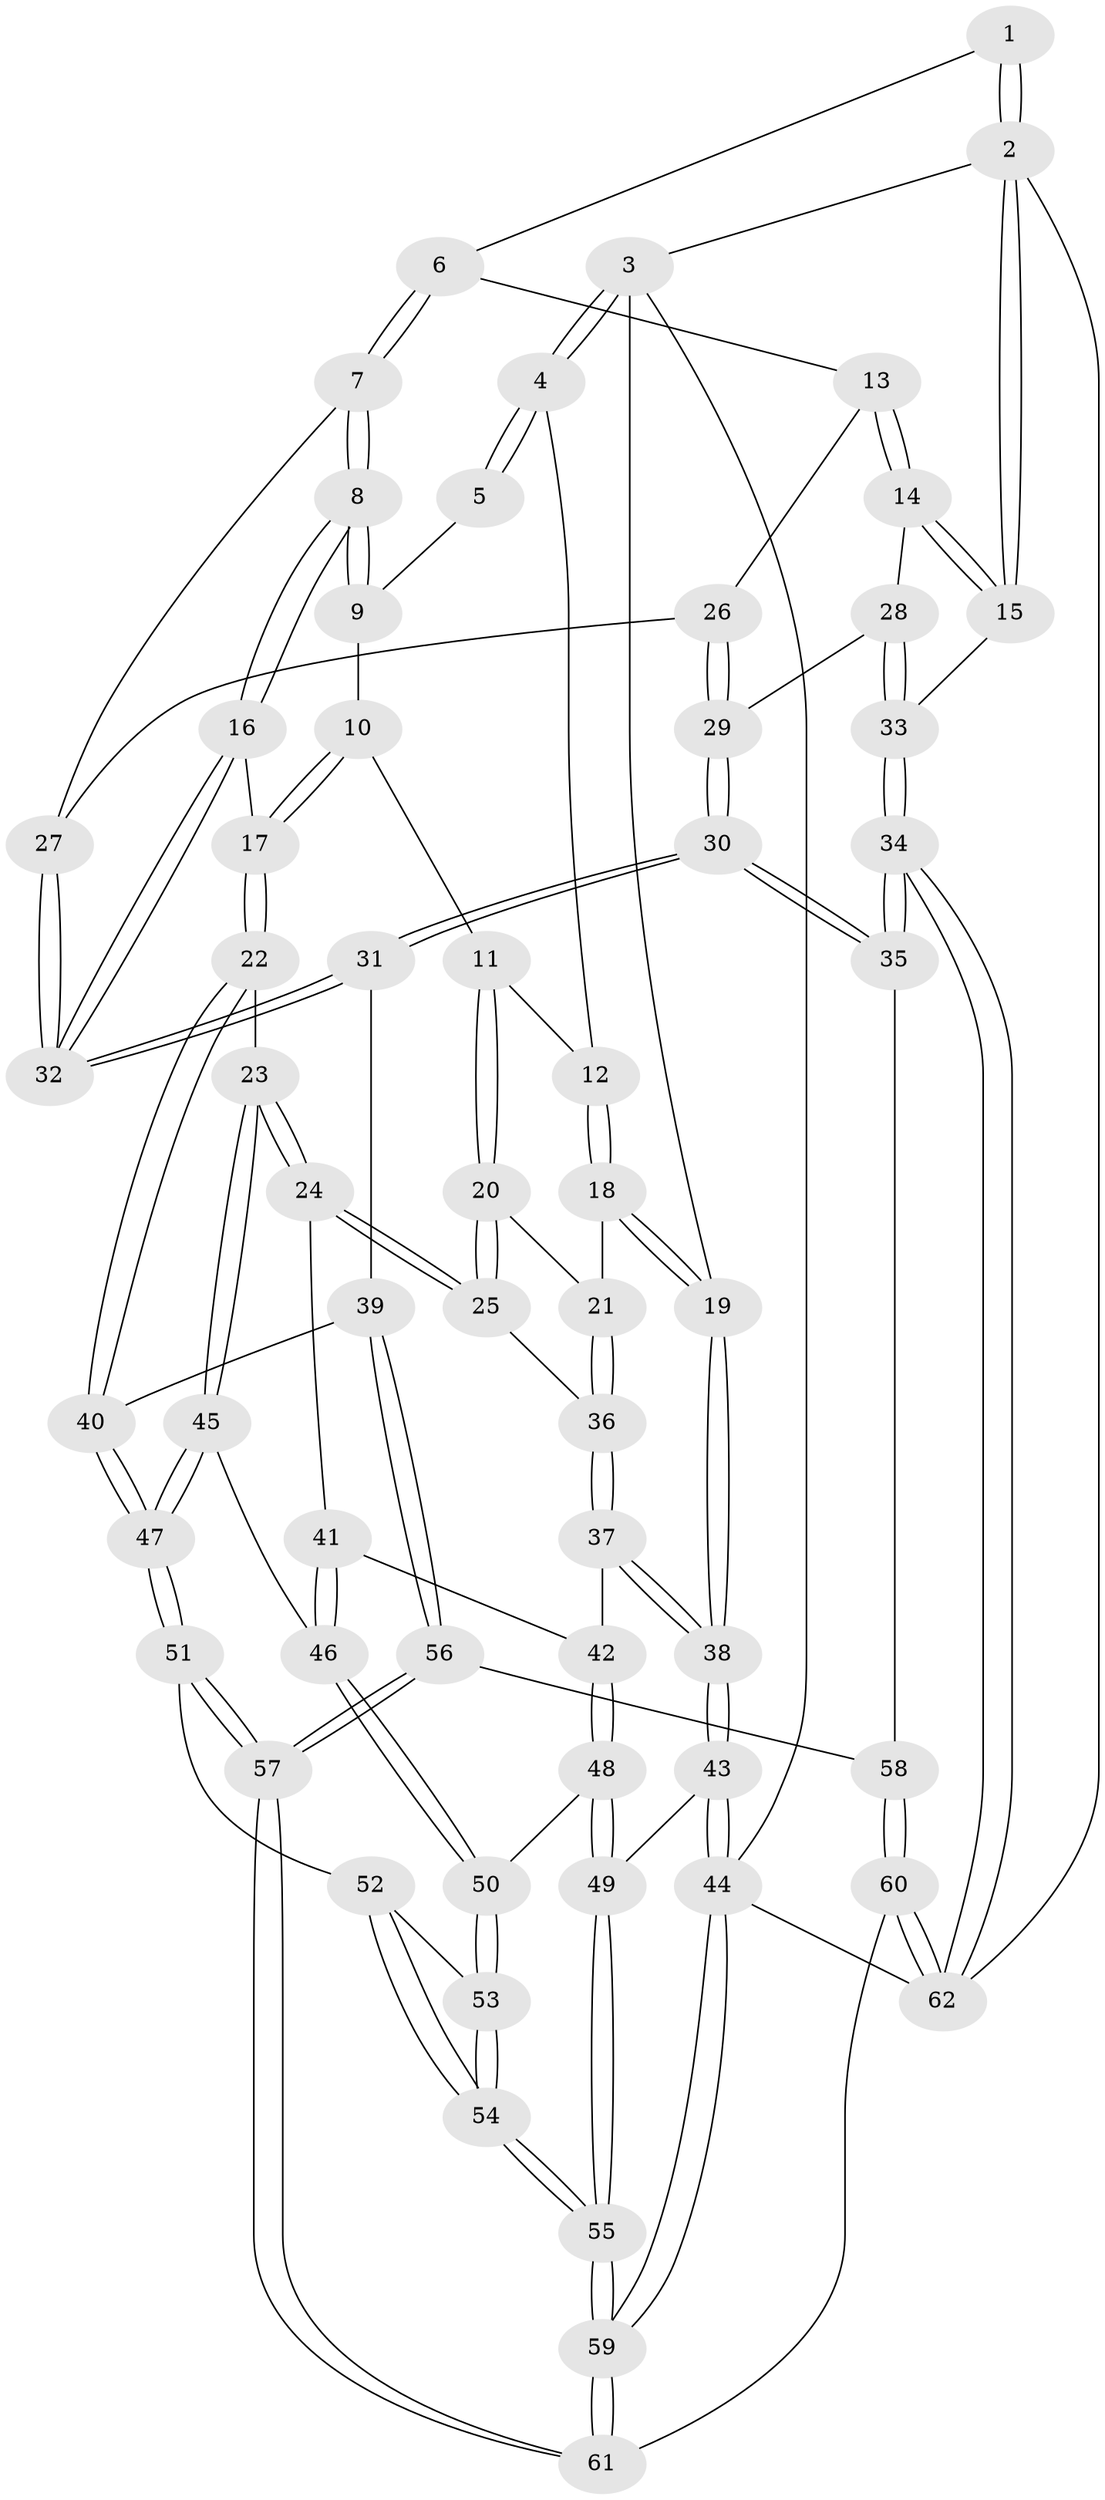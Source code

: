 // coarse degree distribution, {2: 0.16666666666666666, 4: 0.2777777777777778, 3: 0.2222222222222222, 6: 0.1111111111111111, 5: 0.1111111111111111, 7: 0.1111111111111111}
// Generated by graph-tools (version 1.1) at 2025/06/03/04/25 22:06:09]
// undirected, 62 vertices, 152 edges
graph export_dot {
graph [start="1"]
  node [color=gray90,style=filled];
  1 [pos="+0.6944990206088335+0"];
  2 [pos="+1+0"];
  3 [pos="+0+0"];
  4 [pos="+0+0"];
  5 [pos="+0.523996617528436+0"];
  6 [pos="+0.8692297085379903+0.15422262088993163"];
  7 [pos="+0.6407149523185808+0.2957612654639089"];
  8 [pos="+0.6254173452370768+0.2946323838952815"];
  9 [pos="+0.537083694120699+0.02896361760771574"];
  10 [pos="+0.296380785173685+0.27269729862466763"];
  11 [pos="+0.24154829291272928+0.2726619132470184"];
  12 [pos="+0+0"];
  13 [pos="+1+0.19125980845366877"];
  14 [pos="+1+0.17365174951764364"];
  15 [pos="+1+0.16264598201875094"];
  16 [pos="+0.5552582694593069+0.3768368195865118"];
  17 [pos="+0.5525006923202278+0.3788217477747517"];
  18 [pos="+0.08821376138670821+0.4214184988406198"];
  19 [pos="+0+0.38498586560867804"];
  20 [pos="+0.2402968878055069+0.28434925347661605"];
  21 [pos="+0.11186008167540266+0.4466084047808468"];
  22 [pos="+0.46817418655271426+0.5266982316476664"];
  23 [pos="+0.42680930346383555+0.5497617412477377"];
  24 [pos="+0.3994931756483301+0.5464132043617913"];
  25 [pos="+0.2788523915797243+0.45388249636677575"];
  26 [pos="+0.8186851376663549+0.38578083312428946"];
  27 [pos="+0.789903300309857+0.3837395232284067"];
  28 [pos="+0.9266332025731419+0.45875453761592594"];
  29 [pos="+0.897710749706008+0.45186422725439784"];
  30 [pos="+0.8024717857532802+0.69563707257413"];
  31 [pos="+0.8012109728208953+0.6952888921195552"];
  32 [pos="+0.7806804278082691+0.632385314321127"];
  33 [pos="+1+0.7804674900549782"];
  34 [pos="+1+0.8303772434734451"];
  35 [pos="+0.9418321715221345+0.760528481507699"];
  36 [pos="+0.12196627095301585+0.5067947345016833"];
  37 [pos="+0.10295368526511936+0.5523206840863728"];
  38 [pos="+0+0.612842054634235"];
  39 [pos="+0.687711803135509+0.7253277356497527"];
  40 [pos="+0.6848137742627557+0.724435851266987"];
  41 [pos="+0.25231832057301823+0.6179793420086173"];
  42 [pos="+0.18276381797482602+0.6399826422003624"];
  43 [pos="+0+0.6839215818715684"];
  44 [pos="+0+1"];
  45 [pos="+0.4092025848974197+0.7458834787244163"];
  46 [pos="+0.3169303839549259+0.7351558190134994"];
  47 [pos="+0.4304552204086295+0.8135875272353201"];
  48 [pos="+0.1701361210352629+0.7548921847810532"];
  49 [pos="+0.1286260668523034+0.7730106463269537"];
  50 [pos="+0.17332131233919448+0.7570713914826787"];
  51 [pos="+0.41233180682976606+0.8943214125197221"];
  52 [pos="+0.39912353958995567+0.8928985882187371"];
  53 [pos="+0.24737673193794404+0.8554310857050769"];
  54 [pos="+0.11673189509993133+1"];
  55 [pos="+0+1"];
  56 [pos="+0.6431799185495455+0.8988207680435749"];
  57 [pos="+0.4820199024192829+1"];
  58 [pos="+0.7162794197825572+0.9335407428126825"];
  59 [pos="+0+1"];
  60 [pos="+1+1"];
  61 [pos="+0.48230598294374116+1"];
  62 [pos="+1+1"];
  1 -- 2;
  1 -- 2;
  1 -- 6;
  2 -- 3;
  2 -- 15;
  2 -- 15;
  2 -- 62;
  3 -- 4;
  3 -- 4;
  3 -- 19;
  3 -- 44;
  4 -- 5;
  4 -- 5;
  4 -- 12;
  5 -- 9;
  6 -- 7;
  6 -- 7;
  6 -- 13;
  7 -- 8;
  7 -- 8;
  7 -- 27;
  8 -- 9;
  8 -- 9;
  8 -- 16;
  8 -- 16;
  9 -- 10;
  10 -- 11;
  10 -- 17;
  10 -- 17;
  11 -- 12;
  11 -- 20;
  11 -- 20;
  12 -- 18;
  12 -- 18;
  13 -- 14;
  13 -- 14;
  13 -- 26;
  14 -- 15;
  14 -- 15;
  14 -- 28;
  15 -- 33;
  16 -- 17;
  16 -- 32;
  16 -- 32;
  17 -- 22;
  17 -- 22;
  18 -- 19;
  18 -- 19;
  18 -- 21;
  19 -- 38;
  19 -- 38;
  20 -- 21;
  20 -- 25;
  20 -- 25;
  21 -- 36;
  21 -- 36;
  22 -- 23;
  22 -- 40;
  22 -- 40;
  23 -- 24;
  23 -- 24;
  23 -- 45;
  23 -- 45;
  24 -- 25;
  24 -- 25;
  24 -- 41;
  25 -- 36;
  26 -- 27;
  26 -- 29;
  26 -- 29;
  27 -- 32;
  27 -- 32;
  28 -- 29;
  28 -- 33;
  28 -- 33;
  29 -- 30;
  29 -- 30;
  30 -- 31;
  30 -- 31;
  30 -- 35;
  30 -- 35;
  31 -- 32;
  31 -- 32;
  31 -- 39;
  33 -- 34;
  33 -- 34;
  34 -- 35;
  34 -- 35;
  34 -- 62;
  34 -- 62;
  35 -- 58;
  36 -- 37;
  36 -- 37;
  37 -- 38;
  37 -- 38;
  37 -- 42;
  38 -- 43;
  38 -- 43;
  39 -- 40;
  39 -- 56;
  39 -- 56;
  40 -- 47;
  40 -- 47;
  41 -- 42;
  41 -- 46;
  41 -- 46;
  42 -- 48;
  42 -- 48;
  43 -- 44;
  43 -- 44;
  43 -- 49;
  44 -- 59;
  44 -- 59;
  44 -- 62;
  45 -- 46;
  45 -- 47;
  45 -- 47;
  46 -- 50;
  46 -- 50;
  47 -- 51;
  47 -- 51;
  48 -- 49;
  48 -- 49;
  48 -- 50;
  49 -- 55;
  49 -- 55;
  50 -- 53;
  50 -- 53;
  51 -- 52;
  51 -- 57;
  51 -- 57;
  52 -- 53;
  52 -- 54;
  52 -- 54;
  53 -- 54;
  53 -- 54;
  54 -- 55;
  54 -- 55;
  55 -- 59;
  55 -- 59;
  56 -- 57;
  56 -- 57;
  56 -- 58;
  57 -- 61;
  57 -- 61;
  58 -- 60;
  58 -- 60;
  59 -- 61;
  59 -- 61;
  60 -- 61;
  60 -- 62;
  60 -- 62;
}
